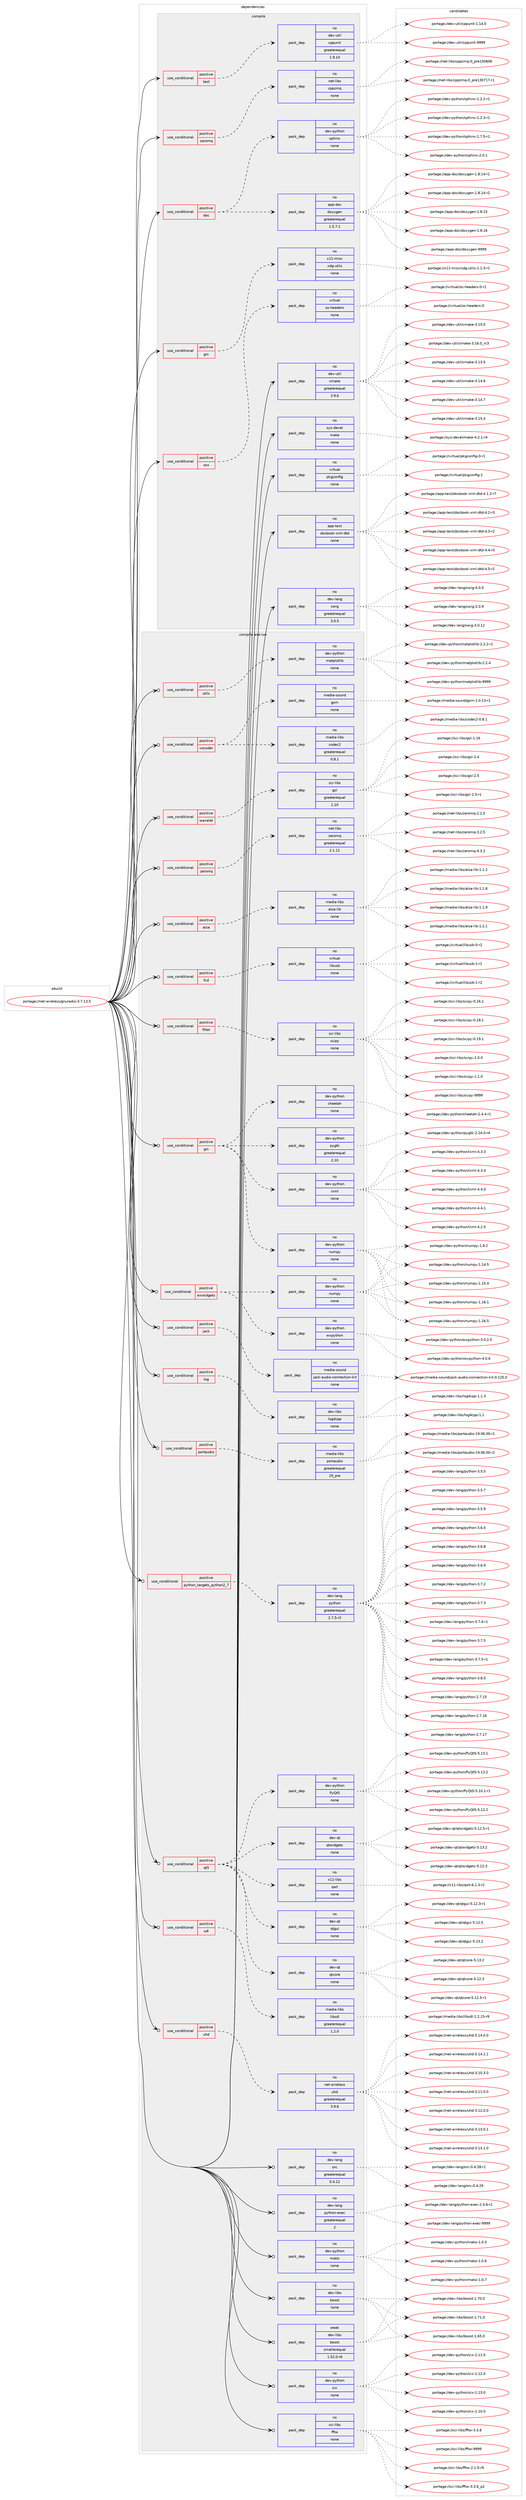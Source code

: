digraph prolog {

# *************
# Graph options
# *************

newrank=true;
concentrate=true;
compound=true;
graph [rankdir=LR,fontname=Helvetica,fontsize=10,ranksep=1.5];#, ranksep=2.5, nodesep=0.2];
edge  [arrowhead=vee];
node  [fontname=Helvetica,fontsize=10];

# **********
# The ebuild
# **********

subgraph cluster_leftcol {
color=gray;
rank=same;
label=<<i>ebuild</i>>;
id [label="portage://net-wireless/gnuradio-3.7.13.5", color=red, width=4, href="../net-wireless/gnuradio-3.7.13.5.svg"];
}

# ****************
# The dependencies
# ****************

subgraph cluster_midcol {
color=gray;
label=<<i>dependencies</i>>;
subgraph cluster_compile {
fillcolor="#eeeeee";
style=filled;
label=<<i>compile</i>>;
subgraph cond94370 {
dependency377147 [label=<<TABLE BORDER="0" CELLBORDER="1" CELLSPACING="0" CELLPADDING="4"><TR><TD ROWSPAN="3" CELLPADDING="10">use_conditional</TD></TR><TR><TD>positive</TD></TR><TR><TD>doc</TD></TR></TABLE>>, shape=none, color=red];
subgraph pack276382 {
dependency377148 [label=<<TABLE BORDER="0" CELLBORDER="1" CELLSPACING="0" CELLPADDING="4" WIDTH="220"><TR><TD ROWSPAN="6" CELLPADDING="30">pack_dep</TD></TR><TR><TD WIDTH="110">no</TD></TR><TR><TD>app-doc</TD></TR><TR><TD>doxygen</TD></TR><TR><TD>greaterequal</TD></TR><TR><TD>1.5.7.1</TD></TR></TABLE>>, shape=none, color=blue];
}
dependency377147:e -> dependency377148:w [weight=20,style="dashed",arrowhead="vee"];
subgraph pack276383 {
dependency377149 [label=<<TABLE BORDER="0" CELLBORDER="1" CELLSPACING="0" CELLPADDING="4" WIDTH="220"><TR><TD ROWSPAN="6" CELLPADDING="30">pack_dep</TD></TR><TR><TD WIDTH="110">no</TD></TR><TR><TD>dev-python</TD></TR><TR><TD>sphinx</TD></TR><TR><TD>none</TD></TR><TR><TD></TD></TR></TABLE>>, shape=none, color=blue];
}
dependency377147:e -> dependency377149:w [weight=20,style="dashed",arrowhead="vee"];
}
id:e -> dependency377147:w [weight=20,style="solid",arrowhead="vee"];
subgraph cond94371 {
dependency377150 [label=<<TABLE BORDER="0" CELLBORDER="1" CELLSPACING="0" CELLPADDING="4"><TR><TD ROWSPAN="3" CELLPADDING="10">use_conditional</TD></TR><TR><TD>positive</TD></TR><TR><TD>grc</TD></TR></TABLE>>, shape=none, color=red];
subgraph pack276384 {
dependency377151 [label=<<TABLE BORDER="0" CELLBORDER="1" CELLSPACING="0" CELLPADDING="4" WIDTH="220"><TR><TD ROWSPAN="6" CELLPADDING="30">pack_dep</TD></TR><TR><TD WIDTH="110">no</TD></TR><TR><TD>x11-misc</TD></TR><TR><TD>xdg-utils</TD></TR><TR><TD>none</TD></TR><TR><TD></TD></TR></TABLE>>, shape=none, color=blue];
}
dependency377150:e -> dependency377151:w [weight=20,style="dashed",arrowhead="vee"];
}
id:e -> dependency377150:w [weight=20,style="solid",arrowhead="vee"];
subgraph cond94372 {
dependency377152 [label=<<TABLE BORDER="0" CELLBORDER="1" CELLSPACING="0" CELLPADDING="4"><TR><TD ROWSPAN="3" CELLPADDING="10">use_conditional</TD></TR><TR><TD>positive</TD></TR><TR><TD>oss</TD></TR></TABLE>>, shape=none, color=red];
subgraph pack276385 {
dependency377153 [label=<<TABLE BORDER="0" CELLBORDER="1" CELLSPACING="0" CELLPADDING="4" WIDTH="220"><TR><TD ROWSPAN="6" CELLPADDING="30">pack_dep</TD></TR><TR><TD WIDTH="110">no</TD></TR><TR><TD>virtual</TD></TR><TR><TD>os-headers</TD></TR><TR><TD>none</TD></TR><TR><TD></TD></TR></TABLE>>, shape=none, color=blue];
}
dependency377152:e -> dependency377153:w [weight=20,style="dashed",arrowhead="vee"];
}
id:e -> dependency377152:w [weight=20,style="solid",arrowhead="vee"];
subgraph cond94373 {
dependency377154 [label=<<TABLE BORDER="0" CELLBORDER="1" CELLSPACING="0" CELLPADDING="4"><TR><TD ROWSPAN="3" CELLPADDING="10">use_conditional</TD></TR><TR><TD>positive</TD></TR><TR><TD>test</TD></TR></TABLE>>, shape=none, color=red];
subgraph pack276386 {
dependency377155 [label=<<TABLE BORDER="0" CELLBORDER="1" CELLSPACING="0" CELLPADDING="4" WIDTH="220"><TR><TD ROWSPAN="6" CELLPADDING="30">pack_dep</TD></TR><TR><TD WIDTH="110">no</TD></TR><TR><TD>dev-util</TD></TR><TR><TD>cppunit</TD></TR><TR><TD>greaterequal</TD></TR><TR><TD>1.9.14</TD></TR></TABLE>>, shape=none, color=blue];
}
dependency377154:e -> dependency377155:w [weight=20,style="dashed",arrowhead="vee"];
}
id:e -> dependency377154:w [weight=20,style="solid",arrowhead="vee"];
subgraph cond94374 {
dependency377156 [label=<<TABLE BORDER="0" CELLBORDER="1" CELLSPACING="0" CELLPADDING="4"><TR><TD ROWSPAN="3" CELLPADDING="10">use_conditional</TD></TR><TR><TD>positive</TD></TR><TR><TD>zeromq</TD></TR></TABLE>>, shape=none, color=red];
subgraph pack276387 {
dependency377157 [label=<<TABLE BORDER="0" CELLBORDER="1" CELLSPACING="0" CELLPADDING="4" WIDTH="220"><TR><TD ROWSPAN="6" CELLPADDING="30">pack_dep</TD></TR><TR><TD WIDTH="110">no</TD></TR><TR><TD>net-libs</TD></TR><TR><TD>cppzmq</TD></TR><TR><TD>none</TD></TR><TR><TD></TD></TR></TABLE>>, shape=none, color=blue];
}
dependency377156:e -> dependency377157:w [weight=20,style="dashed",arrowhead="vee"];
}
id:e -> dependency377156:w [weight=20,style="solid",arrowhead="vee"];
subgraph pack276388 {
dependency377158 [label=<<TABLE BORDER="0" CELLBORDER="1" CELLSPACING="0" CELLPADDING="4" WIDTH="220"><TR><TD ROWSPAN="6" CELLPADDING="30">pack_dep</TD></TR><TR><TD WIDTH="110">no</TD></TR><TR><TD>app-text</TD></TR><TR><TD>docbook-xml-dtd</TD></TR><TR><TD>none</TD></TR><TR><TD></TD></TR></TABLE>>, shape=none, color=blue];
}
id:e -> dependency377158:w [weight=20,style="solid",arrowhead="vee"];
subgraph pack276389 {
dependency377159 [label=<<TABLE BORDER="0" CELLBORDER="1" CELLSPACING="0" CELLPADDING="4" WIDTH="220"><TR><TD ROWSPAN="6" CELLPADDING="30">pack_dep</TD></TR><TR><TD WIDTH="110">no</TD></TR><TR><TD>dev-lang</TD></TR><TR><TD>swig</TD></TR><TR><TD>greaterequal</TD></TR><TR><TD>3.0.5</TD></TR></TABLE>>, shape=none, color=blue];
}
id:e -> dependency377159:w [weight=20,style="solid",arrowhead="vee"];
subgraph pack276390 {
dependency377160 [label=<<TABLE BORDER="0" CELLBORDER="1" CELLSPACING="0" CELLPADDING="4" WIDTH="220"><TR><TD ROWSPAN="6" CELLPADDING="30">pack_dep</TD></TR><TR><TD WIDTH="110">no</TD></TR><TR><TD>dev-util</TD></TR><TR><TD>cmake</TD></TR><TR><TD>greaterequal</TD></TR><TR><TD>3.9.6</TD></TR></TABLE>>, shape=none, color=blue];
}
id:e -> dependency377160:w [weight=20,style="solid",arrowhead="vee"];
subgraph pack276391 {
dependency377161 [label=<<TABLE BORDER="0" CELLBORDER="1" CELLSPACING="0" CELLPADDING="4" WIDTH="220"><TR><TD ROWSPAN="6" CELLPADDING="30">pack_dep</TD></TR><TR><TD WIDTH="110">no</TD></TR><TR><TD>sys-devel</TD></TR><TR><TD>make</TD></TR><TR><TD>none</TD></TR><TR><TD></TD></TR></TABLE>>, shape=none, color=blue];
}
id:e -> dependency377161:w [weight=20,style="solid",arrowhead="vee"];
subgraph pack276392 {
dependency377162 [label=<<TABLE BORDER="0" CELLBORDER="1" CELLSPACING="0" CELLPADDING="4" WIDTH="220"><TR><TD ROWSPAN="6" CELLPADDING="30">pack_dep</TD></TR><TR><TD WIDTH="110">no</TD></TR><TR><TD>virtual</TD></TR><TR><TD>pkgconfig</TD></TR><TR><TD>none</TD></TR><TR><TD></TD></TR></TABLE>>, shape=none, color=blue];
}
id:e -> dependency377162:w [weight=20,style="solid",arrowhead="vee"];
}
subgraph cluster_compileandrun {
fillcolor="#eeeeee";
style=filled;
label=<<i>compile and run</i>>;
subgraph cond94375 {
dependency377163 [label=<<TABLE BORDER="0" CELLBORDER="1" CELLSPACING="0" CELLPADDING="4"><TR><TD ROWSPAN="3" CELLPADDING="10">use_conditional</TD></TR><TR><TD>positive</TD></TR><TR><TD>alsa</TD></TR></TABLE>>, shape=none, color=red];
subgraph pack276393 {
dependency377164 [label=<<TABLE BORDER="0" CELLBORDER="1" CELLSPACING="0" CELLPADDING="4" WIDTH="220"><TR><TD ROWSPAN="6" CELLPADDING="30">pack_dep</TD></TR><TR><TD WIDTH="110">no</TD></TR><TR><TD>media-libs</TD></TR><TR><TD>alsa-lib</TD></TR><TR><TD>none</TD></TR><TR><TD></TD></TR></TABLE>>, shape=none, color=blue];
}
dependency377163:e -> dependency377164:w [weight=20,style="dashed",arrowhead="vee"];
}
id:e -> dependency377163:w [weight=20,style="solid",arrowhead="odotvee"];
subgraph cond94376 {
dependency377165 [label=<<TABLE BORDER="0" CELLBORDER="1" CELLSPACING="0" CELLPADDING="4"><TR><TD ROWSPAN="3" CELLPADDING="10">use_conditional</TD></TR><TR><TD>positive</TD></TR><TR><TD>fcd</TD></TR></TABLE>>, shape=none, color=red];
subgraph pack276394 {
dependency377166 [label=<<TABLE BORDER="0" CELLBORDER="1" CELLSPACING="0" CELLPADDING="4" WIDTH="220"><TR><TD ROWSPAN="6" CELLPADDING="30">pack_dep</TD></TR><TR><TD WIDTH="110">no</TD></TR><TR><TD>virtual</TD></TR><TR><TD>libusb</TD></TR><TR><TD>none</TD></TR><TR><TD></TD></TR></TABLE>>, shape=none, color=blue];
}
dependency377165:e -> dependency377166:w [weight=20,style="dashed",arrowhead="vee"];
}
id:e -> dependency377165:w [weight=20,style="solid",arrowhead="odotvee"];
subgraph cond94377 {
dependency377167 [label=<<TABLE BORDER="0" CELLBORDER="1" CELLSPACING="0" CELLPADDING="4"><TR><TD ROWSPAN="3" CELLPADDING="10">use_conditional</TD></TR><TR><TD>positive</TD></TR><TR><TD>filter</TD></TR></TABLE>>, shape=none, color=red];
subgraph pack276395 {
dependency377168 [label=<<TABLE BORDER="0" CELLBORDER="1" CELLSPACING="0" CELLPADDING="4" WIDTH="220"><TR><TD ROWSPAN="6" CELLPADDING="30">pack_dep</TD></TR><TR><TD WIDTH="110">no</TD></TR><TR><TD>sci-libs</TD></TR><TR><TD>scipy</TD></TR><TR><TD>none</TD></TR><TR><TD></TD></TR></TABLE>>, shape=none, color=blue];
}
dependency377167:e -> dependency377168:w [weight=20,style="dashed",arrowhead="vee"];
}
id:e -> dependency377167:w [weight=20,style="solid",arrowhead="odotvee"];
subgraph cond94378 {
dependency377169 [label=<<TABLE BORDER="0" CELLBORDER="1" CELLSPACING="0" CELLPADDING="4"><TR><TD ROWSPAN="3" CELLPADDING="10">use_conditional</TD></TR><TR><TD>positive</TD></TR><TR><TD>grc</TD></TR></TABLE>>, shape=none, color=red];
subgraph pack276396 {
dependency377170 [label=<<TABLE BORDER="0" CELLBORDER="1" CELLSPACING="0" CELLPADDING="4" WIDTH="220"><TR><TD ROWSPAN="6" CELLPADDING="30">pack_dep</TD></TR><TR><TD WIDTH="110">no</TD></TR><TR><TD>dev-python</TD></TR><TR><TD>cheetah</TD></TR><TR><TD>none</TD></TR><TR><TD></TD></TR></TABLE>>, shape=none, color=blue];
}
dependency377169:e -> dependency377170:w [weight=20,style="dashed",arrowhead="vee"];
subgraph pack276397 {
dependency377171 [label=<<TABLE BORDER="0" CELLBORDER="1" CELLSPACING="0" CELLPADDING="4" WIDTH="220"><TR><TD ROWSPAN="6" CELLPADDING="30">pack_dep</TD></TR><TR><TD WIDTH="110">no</TD></TR><TR><TD>dev-python</TD></TR><TR><TD>lxml</TD></TR><TR><TD>none</TD></TR><TR><TD></TD></TR></TABLE>>, shape=none, color=blue];
}
dependency377169:e -> dependency377171:w [weight=20,style="dashed",arrowhead="vee"];
subgraph pack276398 {
dependency377172 [label=<<TABLE BORDER="0" CELLBORDER="1" CELLSPACING="0" CELLPADDING="4" WIDTH="220"><TR><TD ROWSPAN="6" CELLPADDING="30">pack_dep</TD></TR><TR><TD WIDTH="110">no</TD></TR><TR><TD>dev-python</TD></TR><TR><TD>pygtk</TD></TR><TR><TD>greaterequal</TD></TR><TR><TD>2.10</TD></TR></TABLE>>, shape=none, color=blue];
}
dependency377169:e -> dependency377172:w [weight=20,style="dashed",arrowhead="vee"];
subgraph pack276399 {
dependency377173 [label=<<TABLE BORDER="0" CELLBORDER="1" CELLSPACING="0" CELLPADDING="4" WIDTH="220"><TR><TD ROWSPAN="6" CELLPADDING="30">pack_dep</TD></TR><TR><TD WIDTH="110">no</TD></TR><TR><TD>dev-python</TD></TR><TR><TD>numpy</TD></TR><TR><TD>none</TD></TR><TR><TD></TD></TR></TABLE>>, shape=none, color=blue];
}
dependency377169:e -> dependency377173:w [weight=20,style="dashed",arrowhead="vee"];
}
id:e -> dependency377169:w [weight=20,style="solid",arrowhead="odotvee"];
subgraph cond94379 {
dependency377174 [label=<<TABLE BORDER="0" CELLBORDER="1" CELLSPACING="0" CELLPADDING="4"><TR><TD ROWSPAN="3" CELLPADDING="10">use_conditional</TD></TR><TR><TD>positive</TD></TR><TR><TD>jack</TD></TR></TABLE>>, shape=none, color=red];
subgraph pack276400 {
dependency377175 [label=<<TABLE BORDER="0" CELLBORDER="1" CELLSPACING="0" CELLPADDING="4" WIDTH="220"><TR><TD ROWSPAN="6" CELLPADDING="30">pack_dep</TD></TR><TR><TD WIDTH="110">no</TD></TR><TR><TD>media-sound</TD></TR><TR><TD>jack-audio-connection-kit</TD></TR><TR><TD>none</TD></TR><TR><TD></TD></TR></TABLE>>, shape=none, color=blue];
}
dependency377174:e -> dependency377175:w [weight=20,style="dashed",arrowhead="vee"];
}
id:e -> dependency377174:w [weight=20,style="solid",arrowhead="odotvee"];
subgraph cond94380 {
dependency377176 [label=<<TABLE BORDER="0" CELLBORDER="1" CELLSPACING="0" CELLPADDING="4"><TR><TD ROWSPAN="3" CELLPADDING="10">use_conditional</TD></TR><TR><TD>positive</TD></TR><TR><TD>log</TD></TR></TABLE>>, shape=none, color=red];
subgraph pack276401 {
dependency377177 [label=<<TABLE BORDER="0" CELLBORDER="1" CELLSPACING="0" CELLPADDING="4" WIDTH="220"><TR><TD ROWSPAN="6" CELLPADDING="30">pack_dep</TD></TR><TR><TD WIDTH="110">no</TD></TR><TR><TD>dev-libs</TD></TR><TR><TD>log4cpp</TD></TR><TR><TD>none</TD></TR><TR><TD></TD></TR></TABLE>>, shape=none, color=blue];
}
dependency377176:e -> dependency377177:w [weight=20,style="dashed",arrowhead="vee"];
}
id:e -> dependency377176:w [weight=20,style="solid",arrowhead="odotvee"];
subgraph cond94381 {
dependency377178 [label=<<TABLE BORDER="0" CELLBORDER="1" CELLSPACING="0" CELLPADDING="4"><TR><TD ROWSPAN="3" CELLPADDING="10">use_conditional</TD></TR><TR><TD>positive</TD></TR><TR><TD>portaudio</TD></TR></TABLE>>, shape=none, color=red];
subgraph pack276402 {
dependency377179 [label=<<TABLE BORDER="0" CELLBORDER="1" CELLSPACING="0" CELLPADDING="4" WIDTH="220"><TR><TD ROWSPAN="6" CELLPADDING="30">pack_dep</TD></TR><TR><TD WIDTH="110">no</TD></TR><TR><TD>media-libs</TD></TR><TR><TD>portaudio</TD></TR><TR><TD>greaterequal</TD></TR><TR><TD>19_pre</TD></TR></TABLE>>, shape=none, color=blue];
}
dependency377178:e -> dependency377179:w [weight=20,style="dashed",arrowhead="vee"];
}
id:e -> dependency377178:w [weight=20,style="solid",arrowhead="odotvee"];
subgraph cond94382 {
dependency377180 [label=<<TABLE BORDER="0" CELLBORDER="1" CELLSPACING="0" CELLPADDING="4"><TR><TD ROWSPAN="3" CELLPADDING="10">use_conditional</TD></TR><TR><TD>positive</TD></TR><TR><TD>python_targets_python2_7</TD></TR></TABLE>>, shape=none, color=red];
subgraph pack276403 {
dependency377181 [label=<<TABLE BORDER="0" CELLBORDER="1" CELLSPACING="0" CELLPADDING="4" WIDTH="220"><TR><TD ROWSPAN="6" CELLPADDING="30">pack_dep</TD></TR><TR><TD WIDTH="110">no</TD></TR><TR><TD>dev-lang</TD></TR><TR><TD>python</TD></TR><TR><TD>greaterequal</TD></TR><TR><TD>2.7.5-r2</TD></TR></TABLE>>, shape=none, color=blue];
}
dependency377180:e -> dependency377181:w [weight=20,style="dashed",arrowhead="vee"];
}
id:e -> dependency377180:w [weight=20,style="solid",arrowhead="odotvee"];
subgraph cond94383 {
dependency377182 [label=<<TABLE BORDER="0" CELLBORDER="1" CELLSPACING="0" CELLPADDING="4"><TR><TD ROWSPAN="3" CELLPADDING="10">use_conditional</TD></TR><TR><TD>positive</TD></TR><TR><TD>qt5</TD></TR></TABLE>>, shape=none, color=red];
subgraph pack276404 {
dependency377183 [label=<<TABLE BORDER="0" CELLBORDER="1" CELLSPACING="0" CELLPADDING="4" WIDTH="220"><TR><TD ROWSPAN="6" CELLPADDING="30">pack_dep</TD></TR><TR><TD WIDTH="110">no</TD></TR><TR><TD>dev-python</TD></TR><TR><TD>PyQt5</TD></TR><TR><TD>none</TD></TR><TR><TD></TD></TR></TABLE>>, shape=none, color=blue];
}
dependency377182:e -> dependency377183:w [weight=20,style="dashed",arrowhead="vee"];
subgraph pack276405 {
dependency377184 [label=<<TABLE BORDER="0" CELLBORDER="1" CELLSPACING="0" CELLPADDING="4" WIDTH="220"><TR><TD ROWSPAN="6" CELLPADDING="30">pack_dep</TD></TR><TR><TD WIDTH="110">no</TD></TR><TR><TD>dev-qt</TD></TR><TR><TD>qtcore</TD></TR><TR><TD>none</TD></TR><TR><TD></TD></TR></TABLE>>, shape=none, color=blue];
}
dependency377182:e -> dependency377184:w [weight=20,style="dashed",arrowhead="vee"];
subgraph pack276406 {
dependency377185 [label=<<TABLE BORDER="0" CELLBORDER="1" CELLSPACING="0" CELLPADDING="4" WIDTH="220"><TR><TD ROWSPAN="6" CELLPADDING="30">pack_dep</TD></TR><TR><TD WIDTH="110">no</TD></TR><TR><TD>dev-qt</TD></TR><TR><TD>qtgui</TD></TR><TR><TD>none</TD></TR><TR><TD></TD></TR></TABLE>>, shape=none, color=blue];
}
dependency377182:e -> dependency377185:w [weight=20,style="dashed",arrowhead="vee"];
subgraph pack276407 {
dependency377186 [label=<<TABLE BORDER="0" CELLBORDER="1" CELLSPACING="0" CELLPADDING="4" WIDTH="220"><TR><TD ROWSPAN="6" CELLPADDING="30">pack_dep</TD></TR><TR><TD WIDTH="110">no</TD></TR><TR><TD>x11-libs</TD></TR><TR><TD>qwt</TD></TR><TR><TD>none</TD></TR><TR><TD></TD></TR></TABLE>>, shape=none, color=blue];
}
dependency377182:e -> dependency377186:w [weight=20,style="dashed",arrowhead="vee"];
subgraph pack276408 {
dependency377187 [label=<<TABLE BORDER="0" CELLBORDER="1" CELLSPACING="0" CELLPADDING="4" WIDTH="220"><TR><TD ROWSPAN="6" CELLPADDING="30">pack_dep</TD></TR><TR><TD WIDTH="110">no</TD></TR><TR><TD>dev-qt</TD></TR><TR><TD>qtwidgets</TD></TR><TR><TD>none</TD></TR><TR><TD></TD></TR></TABLE>>, shape=none, color=blue];
}
dependency377182:e -> dependency377187:w [weight=20,style="dashed",arrowhead="vee"];
}
id:e -> dependency377182:w [weight=20,style="solid",arrowhead="odotvee"];
subgraph cond94384 {
dependency377188 [label=<<TABLE BORDER="0" CELLBORDER="1" CELLSPACING="0" CELLPADDING="4"><TR><TD ROWSPAN="3" CELLPADDING="10">use_conditional</TD></TR><TR><TD>positive</TD></TR><TR><TD>sdl</TD></TR></TABLE>>, shape=none, color=red];
subgraph pack276409 {
dependency377189 [label=<<TABLE BORDER="0" CELLBORDER="1" CELLSPACING="0" CELLPADDING="4" WIDTH="220"><TR><TD ROWSPAN="6" CELLPADDING="30">pack_dep</TD></TR><TR><TD WIDTH="110">no</TD></TR><TR><TD>media-libs</TD></TR><TR><TD>libsdl</TD></TR><TR><TD>greaterequal</TD></TR><TR><TD>1.2.0</TD></TR></TABLE>>, shape=none, color=blue];
}
dependency377188:e -> dependency377189:w [weight=20,style="dashed",arrowhead="vee"];
}
id:e -> dependency377188:w [weight=20,style="solid",arrowhead="odotvee"];
subgraph cond94385 {
dependency377190 [label=<<TABLE BORDER="0" CELLBORDER="1" CELLSPACING="0" CELLPADDING="4"><TR><TD ROWSPAN="3" CELLPADDING="10">use_conditional</TD></TR><TR><TD>positive</TD></TR><TR><TD>uhd</TD></TR></TABLE>>, shape=none, color=red];
subgraph pack276410 {
dependency377191 [label=<<TABLE BORDER="0" CELLBORDER="1" CELLSPACING="0" CELLPADDING="4" WIDTH="220"><TR><TD ROWSPAN="6" CELLPADDING="30">pack_dep</TD></TR><TR><TD WIDTH="110">no</TD></TR><TR><TD>net-wireless</TD></TR><TR><TD>uhd</TD></TR><TR><TD>greaterequal</TD></TR><TR><TD>3.9.6</TD></TR></TABLE>>, shape=none, color=blue];
}
dependency377190:e -> dependency377191:w [weight=20,style="dashed",arrowhead="vee"];
}
id:e -> dependency377190:w [weight=20,style="solid",arrowhead="odotvee"];
subgraph cond94386 {
dependency377192 [label=<<TABLE BORDER="0" CELLBORDER="1" CELLSPACING="0" CELLPADDING="4"><TR><TD ROWSPAN="3" CELLPADDING="10">use_conditional</TD></TR><TR><TD>positive</TD></TR><TR><TD>utils</TD></TR></TABLE>>, shape=none, color=red];
subgraph pack276411 {
dependency377193 [label=<<TABLE BORDER="0" CELLBORDER="1" CELLSPACING="0" CELLPADDING="4" WIDTH="220"><TR><TD ROWSPAN="6" CELLPADDING="30">pack_dep</TD></TR><TR><TD WIDTH="110">no</TD></TR><TR><TD>dev-python</TD></TR><TR><TD>matplotlib</TD></TR><TR><TD>none</TD></TR><TR><TD></TD></TR></TABLE>>, shape=none, color=blue];
}
dependency377192:e -> dependency377193:w [weight=20,style="dashed",arrowhead="vee"];
}
id:e -> dependency377192:w [weight=20,style="solid",arrowhead="odotvee"];
subgraph cond94387 {
dependency377194 [label=<<TABLE BORDER="0" CELLBORDER="1" CELLSPACING="0" CELLPADDING="4"><TR><TD ROWSPAN="3" CELLPADDING="10">use_conditional</TD></TR><TR><TD>positive</TD></TR><TR><TD>vocoder</TD></TR></TABLE>>, shape=none, color=red];
subgraph pack276412 {
dependency377195 [label=<<TABLE BORDER="0" CELLBORDER="1" CELLSPACING="0" CELLPADDING="4" WIDTH="220"><TR><TD ROWSPAN="6" CELLPADDING="30">pack_dep</TD></TR><TR><TD WIDTH="110">no</TD></TR><TR><TD>media-sound</TD></TR><TR><TD>gsm</TD></TR><TR><TD>none</TD></TR><TR><TD></TD></TR></TABLE>>, shape=none, color=blue];
}
dependency377194:e -> dependency377195:w [weight=20,style="dashed",arrowhead="vee"];
subgraph pack276413 {
dependency377196 [label=<<TABLE BORDER="0" CELLBORDER="1" CELLSPACING="0" CELLPADDING="4" WIDTH="220"><TR><TD ROWSPAN="6" CELLPADDING="30">pack_dep</TD></TR><TR><TD WIDTH="110">no</TD></TR><TR><TD>media-libs</TD></TR><TR><TD>codec2</TD></TR><TR><TD>greaterequal</TD></TR><TR><TD>0.8.1</TD></TR></TABLE>>, shape=none, color=blue];
}
dependency377194:e -> dependency377196:w [weight=20,style="dashed",arrowhead="vee"];
}
id:e -> dependency377194:w [weight=20,style="solid",arrowhead="odotvee"];
subgraph cond94388 {
dependency377197 [label=<<TABLE BORDER="0" CELLBORDER="1" CELLSPACING="0" CELLPADDING="4"><TR><TD ROWSPAN="3" CELLPADDING="10">use_conditional</TD></TR><TR><TD>positive</TD></TR><TR><TD>wavelet</TD></TR></TABLE>>, shape=none, color=red];
subgraph pack276414 {
dependency377198 [label=<<TABLE BORDER="0" CELLBORDER="1" CELLSPACING="0" CELLPADDING="4" WIDTH="220"><TR><TD ROWSPAN="6" CELLPADDING="30">pack_dep</TD></TR><TR><TD WIDTH="110">no</TD></TR><TR><TD>sci-libs</TD></TR><TR><TD>gsl</TD></TR><TR><TD>greaterequal</TD></TR><TR><TD>1.10</TD></TR></TABLE>>, shape=none, color=blue];
}
dependency377197:e -> dependency377198:w [weight=20,style="dashed",arrowhead="vee"];
}
id:e -> dependency377197:w [weight=20,style="solid",arrowhead="odotvee"];
subgraph cond94389 {
dependency377199 [label=<<TABLE BORDER="0" CELLBORDER="1" CELLSPACING="0" CELLPADDING="4"><TR><TD ROWSPAN="3" CELLPADDING="10">use_conditional</TD></TR><TR><TD>positive</TD></TR><TR><TD>wxwidgets</TD></TR></TABLE>>, shape=none, color=red];
subgraph pack276415 {
dependency377200 [label=<<TABLE BORDER="0" CELLBORDER="1" CELLSPACING="0" CELLPADDING="4" WIDTH="220"><TR><TD ROWSPAN="6" CELLPADDING="30">pack_dep</TD></TR><TR><TD WIDTH="110">no</TD></TR><TR><TD>dev-python</TD></TR><TR><TD>wxpython</TD></TR><TR><TD>none</TD></TR><TR><TD></TD></TR></TABLE>>, shape=none, color=blue];
}
dependency377199:e -> dependency377200:w [weight=20,style="dashed",arrowhead="vee"];
subgraph pack276416 {
dependency377201 [label=<<TABLE BORDER="0" CELLBORDER="1" CELLSPACING="0" CELLPADDING="4" WIDTH="220"><TR><TD ROWSPAN="6" CELLPADDING="30">pack_dep</TD></TR><TR><TD WIDTH="110">no</TD></TR><TR><TD>dev-python</TD></TR><TR><TD>numpy</TD></TR><TR><TD>none</TD></TR><TR><TD></TD></TR></TABLE>>, shape=none, color=blue];
}
dependency377199:e -> dependency377201:w [weight=20,style="dashed",arrowhead="vee"];
}
id:e -> dependency377199:w [weight=20,style="solid",arrowhead="odotvee"];
subgraph cond94390 {
dependency377202 [label=<<TABLE BORDER="0" CELLBORDER="1" CELLSPACING="0" CELLPADDING="4"><TR><TD ROWSPAN="3" CELLPADDING="10">use_conditional</TD></TR><TR><TD>positive</TD></TR><TR><TD>zeromq</TD></TR></TABLE>>, shape=none, color=red];
subgraph pack276417 {
dependency377203 [label=<<TABLE BORDER="0" CELLBORDER="1" CELLSPACING="0" CELLPADDING="4" WIDTH="220"><TR><TD ROWSPAN="6" CELLPADDING="30">pack_dep</TD></TR><TR><TD WIDTH="110">no</TD></TR><TR><TD>net-libs</TD></TR><TR><TD>zeromq</TD></TR><TR><TD>greaterequal</TD></TR><TR><TD>2.1.11</TD></TR></TABLE>>, shape=none, color=blue];
}
dependency377202:e -> dependency377203:w [weight=20,style="dashed",arrowhead="vee"];
}
id:e -> dependency377202:w [weight=20,style="solid",arrowhead="odotvee"];
subgraph pack276418 {
dependency377204 [label=<<TABLE BORDER="0" CELLBORDER="1" CELLSPACING="0" CELLPADDING="4" WIDTH="220"><TR><TD ROWSPAN="6" CELLPADDING="30">pack_dep</TD></TR><TR><TD WIDTH="110">no</TD></TR><TR><TD>dev-lang</TD></TR><TR><TD>orc</TD></TR><TR><TD>greaterequal</TD></TR><TR><TD>0.4.12</TD></TR></TABLE>>, shape=none, color=blue];
}
id:e -> dependency377204:w [weight=20,style="solid",arrowhead="odotvee"];
subgraph pack276419 {
dependency377205 [label=<<TABLE BORDER="0" CELLBORDER="1" CELLSPACING="0" CELLPADDING="4" WIDTH="220"><TR><TD ROWSPAN="6" CELLPADDING="30">pack_dep</TD></TR><TR><TD WIDTH="110">no</TD></TR><TR><TD>dev-lang</TD></TR><TR><TD>python-exec</TD></TR><TR><TD>greaterequal</TD></TR><TR><TD>2</TD></TR></TABLE>>, shape=none, color=blue];
}
id:e -> dependency377205:w [weight=20,style="solid",arrowhead="odotvee"];
subgraph pack276420 {
dependency377206 [label=<<TABLE BORDER="0" CELLBORDER="1" CELLSPACING="0" CELLPADDING="4" WIDTH="220"><TR><TD ROWSPAN="6" CELLPADDING="30">pack_dep</TD></TR><TR><TD WIDTH="110">no</TD></TR><TR><TD>dev-libs</TD></TR><TR><TD>boost</TD></TR><TR><TD>none</TD></TR><TR><TD></TD></TR></TABLE>>, shape=none, color=blue];
}
id:e -> dependency377206:w [weight=20,style="solid",arrowhead="odotvee"];
subgraph pack276421 {
dependency377207 [label=<<TABLE BORDER="0" CELLBORDER="1" CELLSPACING="0" CELLPADDING="4" WIDTH="220"><TR><TD ROWSPAN="6" CELLPADDING="30">pack_dep</TD></TR><TR><TD WIDTH="110">no</TD></TR><TR><TD>dev-python</TD></TR><TR><TD>mako</TD></TR><TR><TD>none</TD></TR><TR><TD></TD></TR></TABLE>>, shape=none, color=blue];
}
id:e -> dependency377207:w [weight=20,style="solid",arrowhead="odotvee"];
subgraph pack276422 {
dependency377208 [label=<<TABLE BORDER="0" CELLBORDER="1" CELLSPACING="0" CELLPADDING="4" WIDTH="220"><TR><TD ROWSPAN="6" CELLPADDING="30">pack_dep</TD></TR><TR><TD WIDTH="110">no</TD></TR><TR><TD>dev-python</TD></TR><TR><TD>six</TD></TR><TR><TD>none</TD></TR><TR><TD></TD></TR></TABLE>>, shape=none, color=blue];
}
id:e -> dependency377208:w [weight=20,style="solid",arrowhead="odotvee"];
subgraph pack276423 {
dependency377209 [label=<<TABLE BORDER="0" CELLBORDER="1" CELLSPACING="0" CELLPADDING="4" WIDTH="220"><TR><TD ROWSPAN="6" CELLPADDING="30">pack_dep</TD></TR><TR><TD WIDTH="110">no</TD></TR><TR><TD>sci-libs</TD></TR><TR><TD>fftw</TD></TR><TR><TD>none</TD></TR><TR><TD></TD></TR></TABLE>>, shape=none, color=blue];
}
id:e -> dependency377209:w [weight=20,style="solid",arrowhead="odotvee"];
subgraph pack276424 {
dependency377210 [label=<<TABLE BORDER="0" CELLBORDER="1" CELLSPACING="0" CELLPADDING="4" WIDTH="220"><TR><TD ROWSPAN="6" CELLPADDING="30">pack_dep</TD></TR><TR><TD WIDTH="110">weak</TD></TR><TR><TD>dev-libs</TD></TR><TR><TD>boost</TD></TR><TR><TD>smallerequal</TD></TR><TR><TD>1.52.0-r6</TD></TR></TABLE>>, shape=none, color=blue];
}
id:e -> dependency377210:w [weight=20,style="solid",arrowhead="odotvee"];
}
subgraph cluster_run {
fillcolor="#eeeeee";
style=filled;
label=<<i>run</i>>;
}
}

# **************
# The candidates
# **************

subgraph cluster_choices {
rank=same;
color=gray;
label=<<i>candidates</i>>;

subgraph choice276382 {
color=black;
nodesep=1;
choiceportage97112112451001119947100111120121103101110454946564649524511449 [label="portage://app-doc/doxygen-1.8.14-r1", color=red, width=4,href="../app-doc/doxygen-1.8.14-r1.svg"];
choiceportage97112112451001119947100111120121103101110454946564649524511450 [label="portage://app-doc/doxygen-1.8.14-r2", color=red, width=4,href="../app-doc/doxygen-1.8.14-r2.svg"];
choiceportage9711211245100111994710011112012110310111045494656464953 [label="portage://app-doc/doxygen-1.8.15", color=red, width=4,href="../app-doc/doxygen-1.8.15.svg"];
choiceportage9711211245100111994710011112012110310111045494656464954 [label="portage://app-doc/doxygen-1.8.16", color=red, width=4,href="../app-doc/doxygen-1.8.16.svg"];
choiceportage971121124510011199471001111201211031011104557575757 [label="portage://app-doc/doxygen-9999", color=red, width=4,href="../app-doc/doxygen-9999.svg"];
dependency377148:e -> choiceportage97112112451001119947100111120121103101110454946564649524511449:w [style=dotted,weight="100"];
dependency377148:e -> choiceportage97112112451001119947100111120121103101110454946564649524511450:w [style=dotted,weight="100"];
dependency377148:e -> choiceportage9711211245100111994710011112012110310111045494656464953:w [style=dotted,weight="100"];
dependency377148:e -> choiceportage9711211245100111994710011112012110310111045494656464954:w [style=dotted,weight="100"];
dependency377148:e -> choiceportage971121124510011199471001111201211031011104557575757:w [style=dotted,weight="100"];
}
subgraph choice276383 {
color=black;
nodesep=1;
choiceportage10010111845112121116104111110471151121041051101204549465046504511449 [label="portage://dev-python/sphinx-1.2.2-r1", color=red, width=4,href="../dev-python/sphinx-1.2.2-r1.svg"];
choiceportage10010111845112121116104111110471151121041051101204549465046514511449 [label="portage://dev-python/sphinx-1.2.3-r1", color=red, width=4,href="../dev-python/sphinx-1.2.3-r1.svg"];
choiceportage10010111845112121116104111110471151121041051101204549465546534511449 [label="portage://dev-python/sphinx-1.7.5-r1", color=red, width=4,href="../dev-python/sphinx-1.7.5-r1.svg"];
choiceportage1001011184511212111610411111047115112104105110120455046484649 [label="portage://dev-python/sphinx-2.0.1", color=red, width=4,href="../dev-python/sphinx-2.0.1.svg"];
dependency377149:e -> choiceportage10010111845112121116104111110471151121041051101204549465046504511449:w [style=dotted,weight="100"];
dependency377149:e -> choiceportage10010111845112121116104111110471151121041051101204549465046514511449:w [style=dotted,weight="100"];
dependency377149:e -> choiceportage10010111845112121116104111110471151121041051101204549465546534511449:w [style=dotted,weight="100"];
dependency377149:e -> choiceportage1001011184511212111610411111047115112104105110120455046484649:w [style=dotted,weight="100"];
}
subgraph choice276384 {
color=black;
nodesep=1;
choiceportage1204949451091051159947120100103451171161051081154549464946514511449 [label="portage://x11-misc/xdg-utils-1.1.3-r1", color=red, width=4,href="../x11-misc/xdg-utils-1.1.3-r1.svg"];
dependency377151:e -> choiceportage1204949451091051159947120100103451171161051081154549464946514511449:w [style=dotted,weight="100"];
}
subgraph choice276385 {
color=black;
nodesep=1;
choiceportage118105114116117971084711111545104101971001011141154548 [label="portage://virtual/os-headers-0", color=red, width=4,href="../virtual/os-headers-0.svg"];
choiceportage1181051141161179710847111115451041019710010111411545484511449 [label="portage://virtual/os-headers-0-r1", color=red, width=4,href="../virtual/os-headers-0-r1.svg"];
dependency377153:e -> choiceportage118105114116117971084711111545104101971001011141154548:w [style=dotted,weight="100"];
dependency377153:e -> choiceportage1181051141161179710847111115451041019710010111411545484511449:w [style=dotted,weight="100"];
}
subgraph choice276386 {
color=black;
nodesep=1;
choiceportage10010111845117116105108479911211211711010511645494649524648 [label="portage://dev-util/cppunit-1.14.0", color=red, width=4,href="../dev-util/cppunit-1.14.0.svg"];
choiceportage1001011184511711610510847991121121171101051164557575757 [label="portage://dev-util/cppunit-9999", color=red, width=4,href="../dev-util/cppunit-9999.svg"];
dependency377155:e -> choiceportage10010111845117116105108479911211211711010511645494649524648:w [style=dotted,weight="100"];
dependency377155:e -> choiceportage1001011184511711610510847991121121171101051164557575757:w [style=dotted,weight="100"];
}
subgraph choice276387 {
color=black;
nodesep=1;
choiceportage110101116451081059811547991121121221091134548951121141014951485549554511449 [label="portage://net-libs/cppzmq-0_pre130717-r1", color=red, width=4,href="../net-libs/cppzmq-0_pre130717-r1.svg"];
choiceportage11010111645108105981154799112112122109113454895112114101495348544854 [label="portage://net-libs/cppzmq-0_pre150606", color=red, width=4,href="../net-libs/cppzmq-0_pre150606.svg"];
dependency377157:e -> choiceportage110101116451081059811547991121121221091134548951121141014951485549554511449:w [style=dotted,weight="100"];
dependency377157:e -> choiceportage11010111645108105981154799112112122109113454895112114101495348544854:w [style=dotted,weight="100"];
}
subgraph choice276388 {
color=black;
nodesep=1;
choiceportage971121124511610112011647100111999811111110745120109108451001161004552464946504511455 [label="portage://app-text/docbook-xml-dtd-4.1.2-r7", color=red, width=4,href="../app-text/docbook-xml-dtd-4.1.2-r7.svg"];
choiceportage97112112451161011201164710011199981111111074512010910845100116100455246504511451 [label="portage://app-text/docbook-xml-dtd-4.2-r3", color=red, width=4,href="../app-text/docbook-xml-dtd-4.2-r3.svg"];
choiceportage97112112451161011201164710011199981111111074512010910845100116100455246514511450 [label="portage://app-text/docbook-xml-dtd-4.3-r2", color=red, width=4,href="../app-text/docbook-xml-dtd-4.3-r2.svg"];
choiceportage97112112451161011201164710011199981111111074512010910845100116100455246524511451 [label="portage://app-text/docbook-xml-dtd-4.4-r3", color=red, width=4,href="../app-text/docbook-xml-dtd-4.4-r3.svg"];
choiceportage97112112451161011201164710011199981111111074512010910845100116100455246534511450 [label="portage://app-text/docbook-xml-dtd-4.5-r2", color=red, width=4,href="../app-text/docbook-xml-dtd-4.5-r2.svg"];
dependency377158:e -> choiceportage971121124511610112011647100111999811111110745120109108451001161004552464946504511455:w [style=dotted,weight="100"];
dependency377158:e -> choiceportage97112112451161011201164710011199981111111074512010910845100116100455246504511451:w [style=dotted,weight="100"];
dependency377158:e -> choiceportage97112112451161011201164710011199981111111074512010910845100116100455246514511450:w [style=dotted,weight="100"];
dependency377158:e -> choiceportage97112112451161011201164710011199981111111074512010910845100116100455246524511451:w [style=dotted,weight="100"];
dependency377158:e -> choiceportage97112112451161011201164710011199981111111074512010910845100116100455246534511450:w [style=dotted,weight="100"];
}
subgraph choice276389 {
color=black;
nodesep=1;
choiceportage100101118451089711010347115119105103455046484657 [label="portage://dev-lang/swig-2.0.9", color=red, width=4,href="../dev-lang/swig-2.0.9.svg"];
choiceportage10010111845108971101034711511910510345514648464950 [label="portage://dev-lang/swig-3.0.12", color=red, width=4,href="../dev-lang/swig-3.0.12.svg"];
choiceportage100101118451089711010347115119105103455246484648 [label="portage://dev-lang/swig-4.0.0", color=red, width=4,href="../dev-lang/swig-4.0.0.svg"];
dependency377159:e -> choiceportage100101118451089711010347115119105103455046484657:w [style=dotted,weight="100"];
dependency377159:e -> choiceportage10010111845108971101034711511910510345514648464950:w [style=dotted,weight="100"];
dependency377159:e -> choiceportage100101118451089711010347115119105103455246484648:w [style=dotted,weight="100"];
}
subgraph choice276390 {
color=black;
nodesep=1;
choiceportage1001011184511711610510847991099710710145514649514653 [label="portage://dev-util/cmake-3.13.5", color=red, width=4,href="../dev-util/cmake-3.13.5.svg"];
choiceportage1001011184511711610510847991099710710145514649524654 [label="portage://dev-util/cmake-3.14.6", color=red, width=4,href="../dev-util/cmake-3.14.6.svg"];
choiceportage1001011184511711610510847991099710710145514649524655 [label="portage://dev-util/cmake-3.14.7", color=red, width=4,href="../dev-util/cmake-3.14.7.svg"];
choiceportage1001011184511711610510847991099710710145514649534652 [label="portage://dev-util/cmake-3.15.4", color=red, width=4,href="../dev-util/cmake-3.15.4.svg"];
choiceportage1001011184511711610510847991099710710145514649534653 [label="portage://dev-util/cmake-3.15.5", color=red, width=4,href="../dev-util/cmake-3.15.5.svg"];
choiceportage1001011184511711610510847991099710710145514649544648951149951 [label="portage://dev-util/cmake-3.16.0_rc3", color=red, width=4,href="../dev-util/cmake-3.16.0_rc3.svg"];
dependency377160:e -> choiceportage1001011184511711610510847991099710710145514649514653:w [style=dotted,weight="100"];
dependency377160:e -> choiceportage1001011184511711610510847991099710710145514649524654:w [style=dotted,weight="100"];
dependency377160:e -> choiceportage1001011184511711610510847991099710710145514649524655:w [style=dotted,weight="100"];
dependency377160:e -> choiceportage1001011184511711610510847991099710710145514649534652:w [style=dotted,weight="100"];
dependency377160:e -> choiceportage1001011184511711610510847991099710710145514649534653:w [style=dotted,weight="100"];
dependency377160:e -> choiceportage1001011184511711610510847991099710710145514649544648951149951:w [style=dotted,weight="100"];
}
subgraph choice276391 {
color=black;
nodesep=1;
choiceportage1151211154510010111810110847109971071014552465046494511452 [label="portage://sys-devel/make-4.2.1-r4", color=red, width=4,href="../sys-devel/make-4.2.1-r4.svg"];
dependency377161:e -> choiceportage1151211154510010111810110847109971071014552465046494511452:w [style=dotted,weight="100"];
}
subgraph choice276392 {
color=black;
nodesep=1;
choiceportage11810511411611797108471121071039911111010210510345484511449 [label="portage://virtual/pkgconfig-0-r1", color=red, width=4,href="../virtual/pkgconfig-0-r1.svg"];
choiceportage1181051141161179710847112107103991111101021051034549 [label="portage://virtual/pkgconfig-1", color=red, width=4,href="../virtual/pkgconfig-1.svg"];
dependency377162:e -> choiceportage11810511411611797108471121071039911111010210510345484511449:w [style=dotted,weight="100"];
dependency377162:e -> choiceportage1181051141161179710847112107103991111101021051034549:w [style=dotted,weight="100"];
}
subgraph choice276393 {
color=black;
nodesep=1;
choiceportage1091011001059745108105981154797108115974510810598454946494650 [label="portage://media-libs/alsa-lib-1.1.2", color=red, width=4,href="../media-libs/alsa-lib-1.1.2.svg"];
choiceportage1091011001059745108105981154797108115974510810598454946494656 [label="portage://media-libs/alsa-lib-1.1.8", color=red, width=4,href="../media-libs/alsa-lib-1.1.8.svg"];
choiceportage1091011001059745108105981154797108115974510810598454946494657 [label="portage://media-libs/alsa-lib-1.1.9", color=red, width=4,href="../media-libs/alsa-lib-1.1.9.svg"];
choiceportage1091011001059745108105981154797108115974510810598454946504649 [label="portage://media-libs/alsa-lib-1.2.1", color=red, width=4,href="../media-libs/alsa-lib-1.2.1.svg"];
dependency377164:e -> choiceportage1091011001059745108105981154797108115974510810598454946494650:w [style=dotted,weight="100"];
dependency377164:e -> choiceportage1091011001059745108105981154797108115974510810598454946494656:w [style=dotted,weight="100"];
dependency377164:e -> choiceportage1091011001059745108105981154797108115974510810598454946494657:w [style=dotted,weight="100"];
dependency377164:e -> choiceportage1091011001059745108105981154797108115974510810598454946504649:w [style=dotted,weight="100"];
}
subgraph choice276394 {
color=black;
nodesep=1;
choiceportage1181051141161179710847108105981171159845484511450 [label="portage://virtual/libusb-0-r2", color=red, width=4,href="../virtual/libusb-0-r2.svg"];
choiceportage1181051141161179710847108105981171159845494511449 [label="portage://virtual/libusb-1-r1", color=red, width=4,href="../virtual/libusb-1-r1.svg"];
choiceportage1181051141161179710847108105981171159845494511450 [label="portage://virtual/libusb-1-r2", color=red, width=4,href="../virtual/libusb-1-r2.svg"];
dependency377166:e -> choiceportage1181051141161179710847108105981171159845484511450:w [style=dotted,weight="100"];
dependency377166:e -> choiceportage1181051141161179710847108105981171159845494511449:w [style=dotted,weight="100"];
dependency377166:e -> choiceportage1181051141161179710847108105981171159845494511450:w [style=dotted,weight="100"];
}
subgraph choice276395 {
color=black;
nodesep=1;
choiceportage115991054510810598115471159910511212145484649544649 [label="portage://sci-libs/scipy-0.16.1", color=red, width=4,href="../sci-libs/scipy-0.16.1.svg"];
choiceportage115991054510810598115471159910511212145484649564649 [label="portage://sci-libs/scipy-0.18.1", color=red, width=4,href="../sci-libs/scipy-0.18.1.svg"];
choiceportage115991054510810598115471159910511212145484649574649 [label="portage://sci-libs/scipy-0.19.1", color=red, width=4,href="../sci-libs/scipy-0.19.1.svg"];
choiceportage1159910545108105981154711599105112121454946484648 [label="portage://sci-libs/scipy-1.0.0", color=red, width=4,href="../sci-libs/scipy-1.0.0.svg"];
choiceportage1159910545108105981154711599105112121454946494648 [label="portage://sci-libs/scipy-1.1.0", color=red, width=4,href="../sci-libs/scipy-1.1.0.svg"];
choiceportage11599105451081059811547115991051121214557575757 [label="portage://sci-libs/scipy-9999", color=red, width=4,href="../sci-libs/scipy-9999.svg"];
dependency377168:e -> choiceportage115991054510810598115471159910511212145484649544649:w [style=dotted,weight="100"];
dependency377168:e -> choiceportage115991054510810598115471159910511212145484649564649:w [style=dotted,weight="100"];
dependency377168:e -> choiceportage115991054510810598115471159910511212145484649574649:w [style=dotted,weight="100"];
dependency377168:e -> choiceportage1159910545108105981154711599105112121454946484648:w [style=dotted,weight="100"];
dependency377168:e -> choiceportage1159910545108105981154711599105112121454946494648:w [style=dotted,weight="100"];
dependency377168:e -> choiceportage11599105451081059811547115991051121214557575757:w [style=dotted,weight="100"];
}
subgraph choice276396 {
color=black;
nodesep=1;
choiceportage100101118451121211161041111104799104101101116971044550465246524511449 [label="portage://dev-python/cheetah-2.4.4-r1", color=red, width=4,href="../dev-python/cheetah-2.4.4-r1.svg"];
dependency377170:e -> choiceportage100101118451121211161041111104799104101101116971044550465246524511449:w [style=dotted,weight="100"];
}
subgraph choice276397 {
color=black;
nodesep=1;
choiceportage1001011184511212111610411111047108120109108455246504653 [label="portage://dev-python/lxml-4.2.5", color=red, width=4,href="../dev-python/lxml-4.2.5.svg"];
choiceportage1001011184511212111610411111047108120109108455246514651 [label="portage://dev-python/lxml-4.3.3", color=red, width=4,href="../dev-python/lxml-4.3.3.svg"];
choiceportage1001011184511212111610411111047108120109108455246514652 [label="portage://dev-python/lxml-4.3.4", color=red, width=4,href="../dev-python/lxml-4.3.4.svg"];
choiceportage1001011184511212111610411111047108120109108455246524648 [label="portage://dev-python/lxml-4.4.0", color=red, width=4,href="../dev-python/lxml-4.4.0.svg"];
choiceportage1001011184511212111610411111047108120109108455246524649 [label="portage://dev-python/lxml-4.4.1", color=red, width=4,href="../dev-python/lxml-4.4.1.svg"];
dependency377171:e -> choiceportage1001011184511212111610411111047108120109108455246504653:w [style=dotted,weight="100"];
dependency377171:e -> choiceportage1001011184511212111610411111047108120109108455246514651:w [style=dotted,weight="100"];
dependency377171:e -> choiceportage1001011184511212111610411111047108120109108455246514652:w [style=dotted,weight="100"];
dependency377171:e -> choiceportage1001011184511212111610411111047108120109108455246524648:w [style=dotted,weight="100"];
dependency377171:e -> choiceportage1001011184511212111610411111047108120109108455246524649:w [style=dotted,weight="100"];
}
subgraph choice276398 {
color=black;
nodesep=1;
choiceportage1001011184511212111610411111047112121103116107455046505246484511452 [label="portage://dev-python/pygtk-2.24.0-r4", color=red, width=4,href="../dev-python/pygtk-2.24.0-r4.svg"];
dependency377172:e -> choiceportage1001011184511212111610411111047112121103116107455046505246484511452:w [style=dotted,weight="100"];
}
subgraph choice276399 {
color=black;
nodesep=1;
choiceportage100101118451121211161041111104711011710911212145494649524653 [label="portage://dev-python/numpy-1.14.5", color=red, width=4,href="../dev-python/numpy-1.14.5.svg"];
choiceportage100101118451121211161041111104711011710911212145494649534652 [label="portage://dev-python/numpy-1.15.4", color=red, width=4,href="../dev-python/numpy-1.15.4.svg"];
choiceportage100101118451121211161041111104711011710911212145494649544649 [label="portage://dev-python/numpy-1.16.1", color=red, width=4,href="../dev-python/numpy-1.16.1.svg"];
choiceportage100101118451121211161041111104711011710911212145494649544653 [label="portage://dev-python/numpy-1.16.5", color=red, width=4,href="../dev-python/numpy-1.16.5.svg"];
choiceportage1001011184511212111610411111047110117109112121454946564650 [label="portage://dev-python/numpy-1.8.2", color=red, width=4,href="../dev-python/numpy-1.8.2.svg"];
dependency377173:e -> choiceportage100101118451121211161041111104711011710911212145494649524653:w [style=dotted,weight="100"];
dependency377173:e -> choiceportage100101118451121211161041111104711011710911212145494649534652:w [style=dotted,weight="100"];
dependency377173:e -> choiceportage100101118451121211161041111104711011710911212145494649544649:w [style=dotted,weight="100"];
dependency377173:e -> choiceportage100101118451121211161041111104711011710911212145494649544653:w [style=dotted,weight="100"];
dependency377173:e -> choiceportage1001011184511212111610411111047110117109112121454946564650:w [style=dotted,weight="100"];
}
subgraph choice276400 {
color=black;
nodesep=1;
choiceportage10910110010597451151111171101004710697991074597117100105111459911111011010199116105111110451071051164548464950534648 [label="portage://media-sound/jack-audio-connection-kit-0.125.0", color=red, width=4,href="../media-sound/jack-audio-connection-kit-0.125.0.svg"];
dependency377175:e -> choiceportage10910110010597451151111171101004710697991074597117100105111459911111011010199116105111110451071051164548464950534648:w [style=dotted,weight="100"];
}
subgraph choice276401 {
color=black;
nodesep=1;
choiceportage100101118451081059811547108111103529911211245494649 [label="portage://dev-libs/log4cpp-1.1", color=red, width=4,href="../dev-libs/log4cpp-1.1.svg"];
choiceportage1001011184510810598115471081111035299112112454946494651 [label="portage://dev-libs/log4cpp-1.1.3", color=red, width=4,href="../dev-libs/log4cpp-1.1.3.svg"];
dependency377177:e -> choiceportage100101118451081059811547108111103529911211245494649:w [style=dotted,weight="100"];
dependency377177:e -> choiceportage1001011184510810598115471081111035299112112454946494651:w [style=dotted,weight="100"];
}
subgraph choice276402 {
color=black;
nodesep=1;
choiceportage10910110010597451081059811547112111114116971171001051114549574648544648484511449 [label="portage://media-libs/portaudio-19.06.00-r1", color=red, width=4,href="../media-libs/portaudio-19.06.00-r1.svg"];
choiceportage10910110010597451081059811547112111114116971171001051114549574648544648484511450 [label="portage://media-libs/portaudio-19.06.00-r2", color=red, width=4,href="../media-libs/portaudio-19.06.00-r2.svg"];
dependency377179:e -> choiceportage10910110010597451081059811547112111114116971171001051114549574648544648484511449:w [style=dotted,weight="100"];
dependency377179:e -> choiceportage10910110010597451081059811547112111114116971171001051114549574648544648484511450:w [style=dotted,weight="100"];
}
subgraph choice276403 {
color=black;
nodesep=1;
choiceportage10010111845108971101034711212111610411111045504655464953 [label="portage://dev-lang/python-2.7.15", color=red, width=4,href="../dev-lang/python-2.7.15.svg"];
choiceportage10010111845108971101034711212111610411111045504655464954 [label="portage://dev-lang/python-2.7.16", color=red, width=4,href="../dev-lang/python-2.7.16.svg"];
choiceportage10010111845108971101034711212111610411111045504655464955 [label="portage://dev-lang/python-2.7.17", color=red, width=4,href="../dev-lang/python-2.7.17.svg"];
choiceportage100101118451089711010347112121116104111110455146534653 [label="portage://dev-lang/python-3.5.5", color=red, width=4,href="../dev-lang/python-3.5.5.svg"];
choiceportage100101118451089711010347112121116104111110455146534655 [label="portage://dev-lang/python-3.5.7", color=red, width=4,href="../dev-lang/python-3.5.7.svg"];
choiceportage100101118451089711010347112121116104111110455146534657 [label="portage://dev-lang/python-3.5.9", color=red, width=4,href="../dev-lang/python-3.5.9.svg"];
choiceportage100101118451089711010347112121116104111110455146544653 [label="portage://dev-lang/python-3.6.5", color=red, width=4,href="../dev-lang/python-3.6.5.svg"];
choiceportage100101118451089711010347112121116104111110455146544656 [label="portage://dev-lang/python-3.6.8", color=red, width=4,href="../dev-lang/python-3.6.8.svg"];
choiceportage100101118451089711010347112121116104111110455146544657 [label="portage://dev-lang/python-3.6.9", color=red, width=4,href="../dev-lang/python-3.6.9.svg"];
choiceportage100101118451089711010347112121116104111110455146554650 [label="portage://dev-lang/python-3.7.2", color=red, width=4,href="../dev-lang/python-3.7.2.svg"];
choiceportage100101118451089711010347112121116104111110455146554651 [label="portage://dev-lang/python-3.7.3", color=red, width=4,href="../dev-lang/python-3.7.3.svg"];
choiceportage1001011184510897110103471121211161041111104551465546524511449 [label="portage://dev-lang/python-3.7.4-r1", color=red, width=4,href="../dev-lang/python-3.7.4-r1.svg"];
choiceportage100101118451089711010347112121116104111110455146554653 [label="portage://dev-lang/python-3.7.5", color=red, width=4,href="../dev-lang/python-3.7.5.svg"];
choiceportage1001011184510897110103471121211161041111104551465546534511449 [label="portage://dev-lang/python-3.7.5-r1", color=red, width=4,href="../dev-lang/python-3.7.5-r1.svg"];
choiceportage100101118451089711010347112121116104111110455146564648 [label="portage://dev-lang/python-3.8.0", color=red, width=4,href="../dev-lang/python-3.8.0.svg"];
dependency377181:e -> choiceportage10010111845108971101034711212111610411111045504655464953:w [style=dotted,weight="100"];
dependency377181:e -> choiceportage10010111845108971101034711212111610411111045504655464954:w [style=dotted,weight="100"];
dependency377181:e -> choiceportage10010111845108971101034711212111610411111045504655464955:w [style=dotted,weight="100"];
dependency377181:e -> choiceportage100101118451089711010347112121116104111110455146534653:w [style=dotted,weight="100"];
dependency377181:e -> choiceportage100101118451089711010347112121116104111110455146534655:w [style=dotted,weight="100"];
dependency377181:e -> choiceportage100101118451089711010347112121116104111110455146534657:w [style=dotted,weight="100"];
dependency377181:e -> choiceportage100101118451089711010347112121116104111110455146544653:w [style=dotted,weight="100"];
dependency377181:e -> choiceportage100101118451089711010347112121116104111110455146544656:w [style=dotted,weight="100"];
dependency377181:e -> choiceportage100101118451089711010347112121116104111110455146544657:w [style=dotted,weight="100"];
dependency377181:e -> choiceportage100101118451089711010347112121116104111110455146554650:w [style=dotted,weight="100"];
dependency377181:e -> choiceportage100101118451089711010347112121116104111110455146554651:w [style=dotted,weight="100"];
dependency377181:e -> choiceportage1001011184510897110103471121211161041111104551465546524511449:w [style=dotted,weight="100"];
dependency377181:e -> choiceportage100101118451089711010347112121116104111110455146554653:w [style=dotted,weight="100"];
dependency377181:e -> choiceportage1001011184510897110103471121211161041111104551465546534511449:w [style=dotted,weight="100"];
dependency377181:e -> choiceportage100101118451089711010347112121116104111110455146564648:w [style=dotted,weight="100"];
}
subgraph choice276404 {
color=black;
nodesep=1;
choiceportage1001011184511212111610411111047801218111653455346494846494511449 [label="portage://dev-python/PyQt5-5.10.1-r1", color=red, width=4,href="../dev-python/PyQt5-5.10.1-r1.svg"];
choiceportage100101118451121211161041111104780121811165345534649504650 [label="portage://dev-python/PyQt5-5.12.2", color=red, width=4,href="../dev-python/PyQt5-5.12.2.svg"];
choiceportage100101118451121211161041111104780121811165345534649514649 [label="portage://dev-python/PyQt5-5.13.1", color=red, width=4,href="../dev-python/PyQt5-5.13.1.svg"];
choiceportage100101118451121211161041111104780121811165345534649514650 [label="portage://dev-python/PyQt5-5.13.2", color=red, width=4,href="../dev-python/PyQt5-5.13.2.svg"];
dependency377183:e -> choiceportage1001011184511212111610411111047801218111653455346494846494511449:w [style=dotted,weight="100"];
dependency377183:e -> choiceportage100101118451121211161041111104780121811165345534649504650:w [style=dotted,weight="100"];
dependency377183:e -> choiceportage100101118451121211161041111104780121811165345534649514649:w [style=dotted,weight="100"];
dependency377183:e -> choiceportage100101118451121211161041111104780121811165345534649514650:w [style=dotted,weight="100"];
}
subgraph choice276405 {
color=black;
nodesep=1;
choiceportage10010111845113116471131169911111410145534649504651 [label="portage://dev-qt/qtcore-5.12.3", color=red, width=4,href="../dev-qt/qtcore-5.12.3.svg"];
choiceportage100101118451131164711311699111114101455346495046534511449 [label="portage://dev-qt/qtcore-5.12.5-r1", color=red, width=4,href="../dev-qt/qtcore-5.12.5-r1.svg"];
choiceportage10010111845113116471131169911111410145534649514650 [label="portage://dev-qt/qtcore-5.13.2", color=red, width=4,href="../dev-qt/qtcore-5.13.2.svg"];
dependency377184:e -> choiceportage10010111845113116471131169911111410145534649504651:w [style=dotted,weight="100"];
dependency377184:e -> choiceportage100101118451131164711311699111114101455346495046534511449:w [style=dotted,weight="100"];
dependency377184:e -> choiceportage10010111845113116471131169911111410145534649514650:w [style=dotted,weight="100"];
}
subgraph choice276406 {
color=black;
nodesep=1;
choiceportage1001011184511311647113116103117105455346495046514511449 [label="portage://dev-qt/qtgui-5.12.3-r1", color=red, width=4,href="../dev-qt/qtgui-5.12.3-r1.svg"];
choiceportage100101118451131164711311610311710545534649504653 [label="portage://dev-qt/qtgui-5.12.5", color=red, width=4,href="../dev-qt/qtgui-5.12.5.svg"];
choiceportage100101118451131164711311610311710545534649514650 [label="portage://dev-qt/qtgui-5.13.2", color=red, width=4,href="../dev-qt/qtgui-5.13.2.svg"];
dependency377185:e -> choiceportage1001011184511311647113116103117105455346495046514511449:w [style=dotted,weight="100"];
dependency377185:e -> choiceportage100101118451131164711311610311710545534649504653:w [style=dotted,weight="100"];
dependency377185:e -> choiceportage100101118451131164711311610311710545534649514650:w [style=dotted,weight="100"];
}
subgraph choice276407 {
color=black;
nodesep=1;
choiceportage12049494510810598115471131191164554464946514511450 [label="portage://x11-libs/qwt-6.1.3-r2", color=red, width=4,href="../x11-libs/qwt-6.1.3-r2.svg"];
dependency377186:e -> choiceportage12049494510810598115471131191164554464946514511450:w [style=dotted,weight="100"];
}
subgraph choice276408 {
color=black;
nodesep=1;
choiceportage100101118451131164711311611910510010310111611545534649504651 [label="portage://dev-qt/qtwidgets-5.12.3", color=red, width=4,href="../dev-qt/qtwidgets-5.12.3.svg"];
choiceportage1001011184511311647113116119105100103101116115455346495046534511449 [label="portage://dev-qt/qtwidgets-5.12.5-r1", color=red, width=4,href="../dev-qt/qtwidgets-5.12.5-r1.svg"];
choiceportage100101118451131164711311611910510010310111611545534649514650 [label="portage://dev-qt/qtwidgets-5.13.2", color=red, width=4,href="../dev-qt/qtwidgets-5.13.2.svg"];
dependency377187:e -> choiceportage100101118451131164711311611910510010310111611545534649504651:w [style=dotted,weight="100"];
dependency377187:e -> choiceportage1001011184511311647113116119105100103101116115455346495046534511449:w [style=dotted,weight="100"];
dependency377187:e -> choiceportage100101118451131164711311611910510010310111611545534649514650:w [style=dotted,weight="100"];
}
subgraph choice276409 {
color=black;
nodesep=1;
choiceportage1091011001059745108105981154710810598115100108454946504649534511457 [label="portage://media-libs/libsdl-1.2.15-r9", color=red, width=4,href="../media-libs/libsdl-1.2.15-r9.svg"];
dependency377189:e -> choiceportage1091011001059745108105981154710810598115100108454946504649534511457:w [style=dotted,weight="100"];
}
subgraph choice276410 {
color=black;
nodesep=1;
choiceportage1101011164511910511410110810111511547117104100455146494846514648 [label="portage://net-wireless/uhd-3.10.3.0", color=red, width=4,href="../net-wireless/uhd-3.10.3.0.svg"];
choiceportage1101011164511910511410110810111511547117104100455146494946484648 [label="portage://net-wireless/uhd-3.11.0.0", color=red, width=4,href="../net-wireless/uhd-3.11.0.0.svg"];
choiceportage1101011164511910511410110810111511547117104100455146495046484648 [label="portage://net-wireless/uhd-3.12.0.0", color=red, width=4,href="../net-wireless/uhd-3.12.0.0.svg"];
choiceportage1101011164511910511410110810111511547117104100455146495146484649 [label="portage://net-wireless/uhd-3.13.0.1", color=red, width=4,href="../net-wireless/uhd-3.13.0.1.svg"];
choiceportage1101011164511910511410110810111511547117104100455146495146494648 [label="portage://net-wireless/uhd-3.13.1.0", color=red, width=4,href="../net-wireless/uhd-3.13.1.0.svg"];
choiceportage1101011164511910511410110810111511547117104100455146495246484648 [label="portage://net-wireless/uhd-3.14.0.0", color=red, width=4,href="../net-wireless/uhd-3.14.0.0.svg"];
choiceportage1101011164511910511410110810111511547117104100455146495246494649 [label="portage://net-wireless/uhd-3.14.1.1", color=red, width=4,href="../net-wireless/uhd-3.14.1.1.svg"];
dependency377191:e -> choiceportage1101011164511910511410110810111511547117104100455146494846514648:w [style=dotted,weight="100"];
dependency377191:e -> choiceportage1101011164511910511410110810111511547117104100455146494946484648:w [style=dotted,weight="100"];
dependency377191:e -> choiceportage1101011164511910511410110810111511547117104100455146495046484648:w [style=dotted,weight="100"];
dependency377191:e -> choiceportage1101011164511910511410110810111511547117104100455146495146484649:w [style=dotted,weight="100"];
dependency377191:e -> choiceportage1101011164511910511410110810111511547117104100455146495146494648:w [style=dotted,weight="100"];
dependency377191:e -> choiceportage1101011164511910511410110810111511547117104100455146495246484648:w [style=dotted,weight="100"];
dependency377191:e -> choiceportage1101011164511910511410110810111511547117104100455146495246494649:w [style=dotted,weight="100"];
}
subgraph choice276411 {
color=black;
nodesep=1;
choiceportage100101118451121211161041111104710997116112108111116108105984550465046504511449 [label="portage://dev-python/matplotlib-2.2.2-r1", color=red, width=4,href="../dev-python/matplotlib-2.2.2-r1.svg"];
choiceportage10010111845112121116104111110471099711611210811111610810598455046504652 [label="portage://dev-python/matplotlib-2.2.4", color=red, width=4,href="../dev-python/matplotlib-2.2.4.svg"];
choiceportage100101118451121211161041111104710997116112108111116108105984557575757 [label="portage://dev-python/matplotlib-9999", color=red, width=4,href="../dev-python/matplotlib-9999.svg"];
dependency377193:e -> choiceportage100101118451121211161041111104710997116112108111116108105984550465046504511449:w [style=dotted,weight="100"];
dependency377193:e -> choiceportage10010111845112121116104111110471099711611210811111610810598455046504652:w [style=dotted,weight="100"];
dependency377193:e -> choiceportage100101118451121211161041111104710997116112108111116108105984557575757:w [style=dotted,weight="100"];
}
subgraph choice276412 {
color=black;
nodesep=1;
choiceportage109101100105974511511111711010047103115109454946484649514511449 [label="portage://media-sound/gsm-1.0.13-r1", color=red, width=4,href="../media-sound/gsm-1.0.13-r1.svg"];
dependency377195:e -> choiceportage109101100105974511511111711010047103115109454946484649514511449:w [style=dotted,weight="100"];
}
subgraph choice276413 {
color=black;
nodesep=1;
choiceportage10910110010597451081059811547991111001019950454846564649 [label="portage://media-libs/codec2-0.8.1", color=red, width=4,href="../media-libs/codec2-0.8.1.svg"];
dependency377196:e -> choiceportage10910110010597451081059811547991111001019950454846564649:w [style=dotted,weight="100"];
}
subgraph choice276414 {
color=black;
nodesep=1;
choiceportage115991054510810598115471031151084549464954 [label="portage://sci-libs/gsl-1.16", color=red, width=4,href="../sci-libs/gsl-1.16.svg"];
choiceportage1159910545108105981154710311510845504652 [label="portage://sci-libs/gsl-2.4", color=red, width=4,href="../sci-libs/gsl-2.4.svg"];
choiceportage1159910545108105981154710311510845504653 [label="portage://sci-libs/gsl-2.5", color=red, width=4,href="../sci-libs/gsl-2.5.svg"];
choiceportage11599105451081059811547103115108455046534511449 [label="portage://sci-libs/gsl-2.5-r1", color=red, width=4,href="../sci-libs/gsl-2.5-r1.svg"];
dependency377198:e -> choiceportage115991054510810598115471031151084549464954:w [style=dotted,weight="100"];
dependency377198:e -> choiceportage1159910545108105981154710311510845504652:w [style=dotted,weight="100"];
dependency377198:e -> choiceportage1159910545108105981154710311510845504653:w [style=dotted,weight="100"];
dependency377198:e -> choiceportage11599105451081059811547103115108455046534511449:w [style=dotted,weight="100"];
}
subgraph choice276415 {
color=black;
nodesep=1;
choiceportage10010111845112121116104111110471191201121211161041111104551464846504648 [label="portage://dev-python/wxpython-3.0.2.0", color=red, width=4,href="../dev-python/wxpython-3.0.2.0.svg"];
choiceportage1001011184511212111610411111047119120112121116104111110455246484654 [label="portage://dev-python/wxpython-4.0.6", color=red, width=4,href="../dev-python/wxpython-4.0.6.svg"];
dependency377200:e -> choiceportage10010111845112121116104111110471191201121211161041111104551464846504648:w [style=dotted,weight="100"];
dependency377200:e -> choiceportage1001011184511212111610411111047119120112121116104111110455246484654:w [style=dotted,weight="100"];
}
subgraph choice276416 {
color=black;
nodesep=1;
choiceportage100101118451121211161041111104711011710911212145494649524653 [label="portage://dev-python/numpy-1.14.5", color=red, width=4,href="../dev-python/numpy-1.14.5.svg"];
choiceportage100101118451121211161041111104711011710911212145494649534652 [label="portage://dev-python/numpy-1.15.4", color=red, width=4,href="../dev-python/numpy-1.15.4.svg"];
choiceportage100101118451121211161041111104711011710911212145494649544649 [label="portage://dev-python/numpy-1.16.1", color=red, width=4,href="../dev-python/numpy-1.16.1.svg"];
choiceportage100101118451121211161041111104711011710911212145494649544653 [label="portage://dev-python/numpy-1.16.5", color=red, width=4,href="../dev-python/numpy-1.16.5.svg"];
choiceportage1001011184511212111610411111047110117109112121454946564650 [label="portage://dev-python/numpy-1.8.2", color=red, width=4,href="../dev-python/numpy-1.8.2.svg"];
dependency377201:e -> choiceportage100101118451121211161041111104711011710911212145494649524653:w [style=dotted,weight="100"];
dependency377201:e -> choiceportage100101118451121211161041111104711011710911212145494649534652:w [style=dotted,weight="100"];
dependency377201:e -> choiceportage100101118451121211161041111104711011710911212145494649544649:w [style=dotted,weight="100"];
dependency377201:e -> choiceportage100101118451121211161041111104711011710911212145494649544653:w [style=dotted,weight="100"];
dependency377201:e -> choiceportage1001011184511212111610411111047110117109112121454946564650:w [style=dotted,weight="100"];
}
subgraph choice276417 {
color=black;
nodesep=1;
choiceportage110101116451081059811547122101114111109113455046504648 [label="portage://net-libs/zeromq-2.2.0", color=red, width=4,href="../net-libs/zeromq-2.2.0.svg"];
choiceportage110101116451081059811547122101114111109113455146504653 [label="portage://net-libs/zeromq-3.2.5", color=red, width=4,href="../net-libs/zeromq-3.2.5.svg"];
choiceportage110101116451081059811547122101114111109113455246514650 [label="portage://net-libs/zeromq-4.3.2", color=red, width=4,href="../net-libs/zeromq-4.3.2.svg"];
dependency377203:e -> choiceportage110101116451081059811547122101114111109113455046504648:w [style=dotted,weight="100"];
dependency377203:e -> choiceportage110101116451081059811547122101114111109113455146504653:w [style=dotted,weight="100"];
dependency377203:e -> choiceportage110101116451081059811547122101114111109113455246514650:w [style=dotted,weight="100"];
}
subgraph choice276418 {
color=black;
nodesep=1;
choiceportage10010111845108971101034711111499454846524650564511449 [label="portage://dev-lang/orc-0.4.28-r1", color=red, width=4,href="../dev-lang/orc-0.4.28-r1.svg"];
choiceportage1001011184510897110103471111149945484652465057 [label="portage://dev-lang/orc-0.4.29", color=red, width=4,href="../dev-lang/orc-0.4.29.svg"];
dependency377204:e -> choiceportage10010111845108971101034711111499454846524650564511449:w [style=dotted,weight="100"];
dependency377204:e -> choiceportage1001011184510897110103471111149945484652465057:w [style=dotted,weight="100"];
}
subgraph choice276419 {
color=black;
nodesep=1;
choiceportage10010111845108971101034711212111610411111045101120101994550465246544511449 [label="portage://dev-lang/python-exec-2.4.6-r1", color=red, width=4,href="../dev-lang/python-exec-2.4.6-r1.svg"];
choiceportage10010111845108971101034711212111610411111045101120101994557575757 [label="portage://dev-lang/python-exec-9999", color=red, width=4,href="../dev-lang/python-exec-9999.svg"];
dependency377205:e -> choiceportage10010111845108971101034711212111610411111045101120101994550465246544511449:w [style=dotted,weight="100"];
dependency377205:e -> choiceportage10010111845108971101034711212111610411111045101120101994557575757:w [style=dotted,weight="100"];
}
subgraph choice276420 {
color=black;
nodesep=1;
choiceportage1001011184510810598115479811111111511645494654534648 [label="portage://dev-libs/boost-1.65.0", color=red, width=4,href="../dev-libs/boost-1.65.0.svg"];
choiceportage1001011184510810598115479811111111511645494655484648 [label="portage://dev-libs/boost-1.70.0", color=red, width=4,href="../dev-libs/boost-1.70.0.svg"];
choiceportage1001011184510810598115479811111111511645494655494648 [label="portage://dev-libs/boost-1.71.0", color=red, width=4,href="../dev-libs/boost-1.71.0.svg"];
dependency377206:e -> choiceportage1001011184510810598115479811111111511645494654534648:w [style=dotted,weight="100"];
dependency377206:e -> choiceportage1001011184510810598115479811111111511645494655484648:w [style=dotted,weight="100"];
dependency377206:e -> choiceportage1001011184510810598115479811111111511645494655494648:w [style=dotted,weight="100"];
}
subgraph choice276421 {
color=black;
nodesep=1;
choiceportage100101118451121211161041111104710997107111454946484651 [label="portage://dev-python/mako-1.0.3", color=red, width=4,href="../dev-python/mako-1.0.3.svg"];
choiceportage100101118451121211161041111104710997107111454946484654 [label="portage://dev-python/mako-1.0.6", color=red, width=4,href="../dev-python/mako-1.0.6.svg"];
choiceportage100101118451121211161041111104710997107111454946484655 [label="portage://dev-python/mako-1.0.7", color=red, width=4,href="../dev-python/mako-1.0.7.svg"];
dependency377207:e -> choiceportage100101118451121211161041111104710997107111454946484651:w [style=dotted,weight="100"];
dependency377207:e -> choiceportage100101118451121211161041111104710997107111454946484654:w [style=dotted,weight="100"];
dependency377207:e -> choiceportage100101118451121211161041111104710997107111454946484655:w [style=dotted,weight="100"];
}
subgraph choice276422 {
color=black;
nodesep=1;
choiceportage100101118451121211161041111104711510512045494649484648 [label="portage://dev-python/six-1.10.0", color=red, width=4,href="../dev-python/six-1.10.0.svg"];
choiceportage100101118451121211161041111104711510512045494649494648 [label="portage://dev-python/six-1.11.0", color=red, width=4,href="../dev-python/six-1.11.0.svg"];
choiceportage100101118451121211161041111104711510512045494649504648 [label="portage://dev-python/six-1.12.0", color=red, width=4,href="../dev-python/six-1.12.0.svg"];
choiceportage100101118451121211161041111104711510512045494649514648 [label="portage://dev-python/six-1.13.0", color=red, width=4,href="../dev-python/six-1.13.0.svg"];
dependency377208:e -> choiceportage100101118451121211161041111104711510512045494649484648:w [style=dotted,weight="100"];
dependency377208:e -> choiceportage100101118451121211161041111104711510512045494649494648:w [style=dotted,weight="100"];
dependency377208:e -> choiceportage100101118451121211161041111104711510512045494649504648:w [style=dotted,weight="100"];
dependency377208:e -> choiceportage100101118451121211161041111104711510512045494649514648:w [style=dotted,weight="100"];
}
subgraph choice276423 {
color=black;
nodesep=1;
choiceportage115991054510810598115471021021161194550464946534511457 [label="portage://sci-libs/fftw-2.1.5-r9", color=red, width=4,href="../sci-libs/fftw-2.1.5-r9.svg"];
choiceportage115991054510810598115471021021161194551465146549511250 [label="portage://sci-libs/fftw-3.3.6_p2", color=red, width=4,href="../sci-libs/fftw-3.3.6_p2.svg"];
choiceportage11599105451081059811547102102116119455146514656 [label="portage://sci-libs/fftw-3.3.8", color=red, width=4,href="../sci-libs/fftw-3.3.8.svg"];
choiceportage115991054510810598115471021021161194557575757 [label="portage://sci-libs/fftw-9999", color=red, width=4,href="../sci-libs/fftw-9999.svg"];
dependency377209:e -> choiceportage115991054510810598115471021021161194550464946534511457:w [style=dotted,weight="100"];
dependency377209:e -> choiceportage115991054510810598115471021021161194551465146549511250:w [style=dotted,weight="100"];
dependency377209:e -> choiceportage11599105451081059811547102102116119455146514656:w [style=dotted,weight="100"];
dependency377209:e -> choiceportage115991054510810598115471021021161194557575757:w [style=dotted,weight="100"];
}
subgraph choice276424 {
color=black;
nodesep=1;
choiceportage1001011184510810598115479811111111511645494654534648 [label="portage://dev-libs/boost-1.65.0", color=red, width=4,href="../dev-libs/boost-1.65.0.svg"];
choiceportage1001011184510810598115479811111111511645494655484648 [label="portage://dev-libs/boost-1.70.0", color=red, width=4,href="../dev-libs/boost-1.70.0.svg"];
choiceportage1001011184510810598115479811111111511645494655494648 [label="portage://dev-libs/boost-1.71.0", color=red, width=4,href="../dev-libs/boost-1.71.0.svg"];
dependency377210:e -> choiceportage1001011184510810598115479811111111511645494654534648:w [style=dotted,weight="100"];
dependency377210:e -> choiceportage1001011184510810598115479811111111511645494655484648:w [style=dotted,weight="100"];
dependency377210:e -> choiceportage1001011184510810598115479811111111511645494655494648:w [style=dotted,weight="100"];
}
}

}
